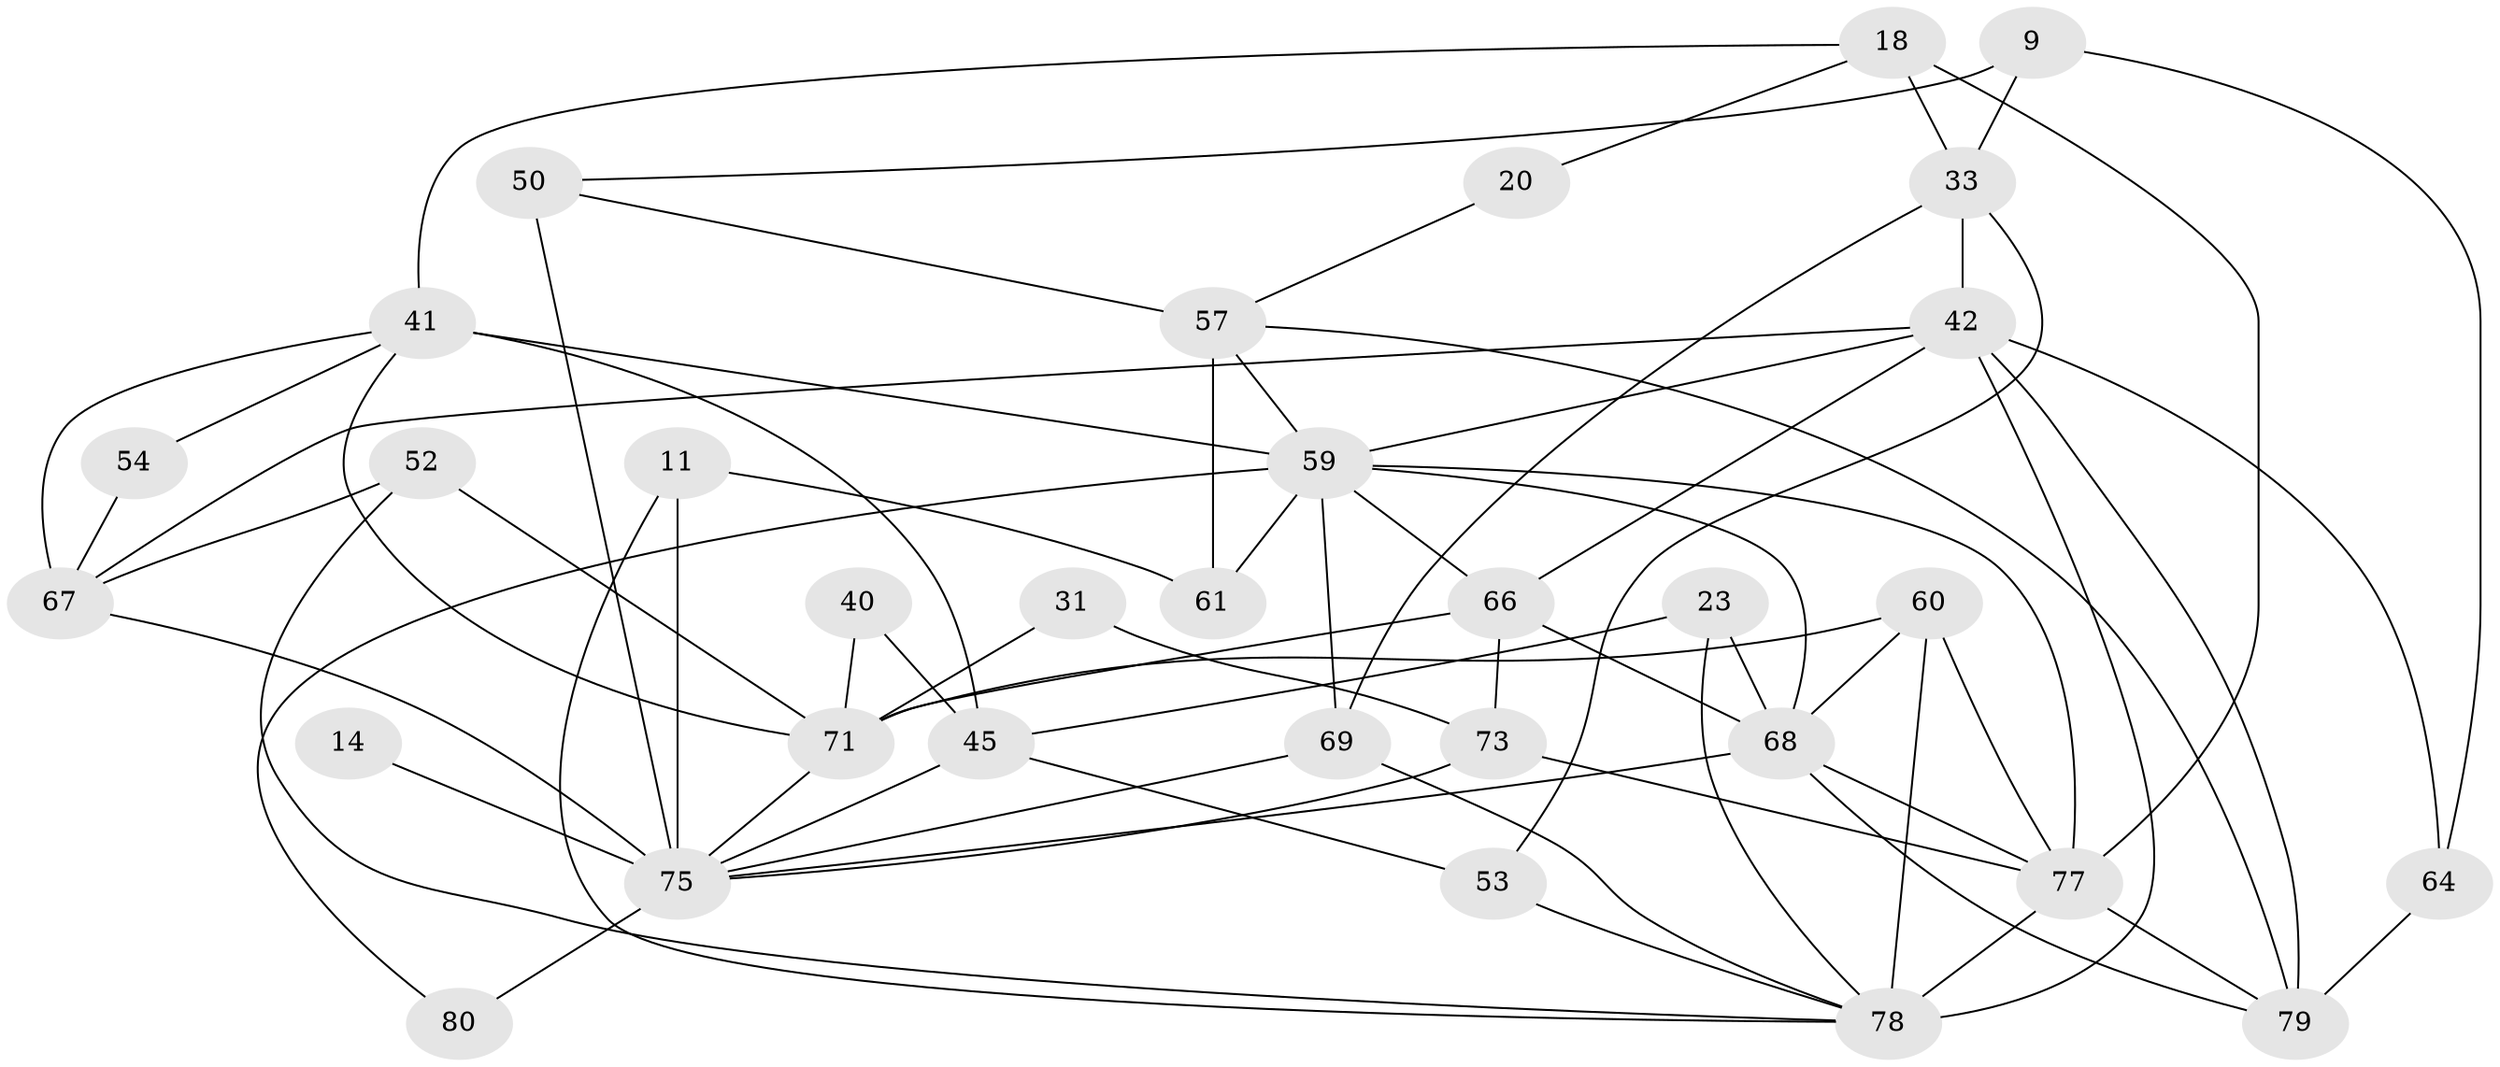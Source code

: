 // original degree distribution, {4: 0.2, 3: 0.2375, 5: 0.25, 6: 0.1375, 2: 0.1625, 7: 0.0125}
// Generated by graph-tools (version 1.1) at 2025/54/03/04/25 21:54:59]
// undirected, 32 vertices, 71 edges
graph export_dot {
graph [start="1"]
  node [color=gray90,style=filled];
  9;
  11;
  14;
  18;
  20;
  23 [super="+17"];
  31;
  33 [super="+21"];
  40;
  41 [super="+12"];
  42 [super="+25"];
  45;
  50;
  52;
  53;
  54;
  57 [super="+34+30"];
  59 [super="+28+32+44"];
  60 [super="+37+24"];
  61 [super="+51"];
  64 [super="+4"];
  66 [super="+55+58"];
  67 [super="+5+46"];
  68 [super="+56+62"];
  69 [super="+49"];
  71 [super="+1+48"];
  73 [super="+27"];
  75 [super="+39+74+72"];
  77 [super="+63"];
  78 [super="+76+70"];
  79;
  80;
  9 -- 50;
  9 -- 64;
  9 -- 33;
  11 -- 75 [weight=2];
  11 -- 61;
  11 -- 78;
  14 -- 75 [weight=3];
  18 -- 33 [weight=2];
  18 -- 20;
  18 -- 41;
  18 -- 77;
  20 -- 57;
  23 -- 45;
  23 -- 78;
  23 -- 68;
  31 -- 71;
  31 -- 73;
  33 -- 53 [weight=2];
  33 -- 69;
  33 -- 42;
  40 -- 45;
  40 -- 71;
  41 -- 45 [weight=2];
  41 -- 54;
  41 -- 59;
  41 -- 71;
  41 -- 67;
  42 -- 67 [weight=3];
  42 -- 78 [weight=3];
  42 -- 64;
  42 -- 66;
  42 -- 79;
  42 -- 59 [weight=2];
  45 -- 53;
  45 -- 75;
  50 -- 57 [weight=2];
  50 -- 75 [weight=4];
  52 -- 67;
  52 -- 71;
  52 -- 78;
  53 -- 78;
  54 -- 67;
  57 -- 79;
  57 -- 61 [weight=2];
  57 -- 59;
  59 -- 80;
  59 -- 77 [weight=3];
  59 -- 61 [weight=2];
  59 -- 66;
  59 -- 68;
  59 -- 69;
  60 -- 78 [weight=3];
  60 -- 71 [weight=2];
  60 -- 77 [weight=2];
  60 -- 68;
  64 -- 79 [weight=2];
  66 -- 71 [weight=2];
  66 -- 73 [weight=5];
  66 -- 68 [weight=4];
  67 -- 75;
  68 -- 77;
  68 -- 75;
  68 -- 79;
  69 -- 78;
  69 -- 75;
  71 -- 75 [weight=2];
  73 -- 75 [weight=3];
  73 -- 77 [weight=3];
  75 -- 80;
  77 -- 79;
  77 -- 78;
}
